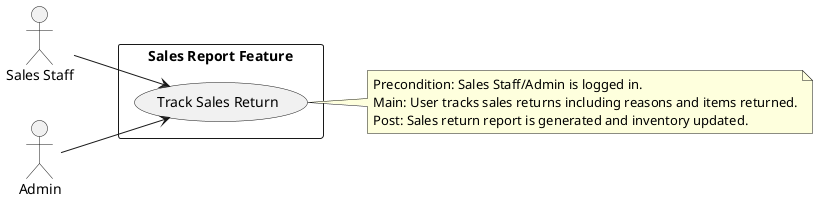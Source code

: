 @startuml
left to right direction

actor "Sales Staff" as Sales
actor "Admin" as Admin

rectangle "Sales Report Feature" as System {
    usecase "Track Sales Return" as UC_SalesReturn
}

Sales --> UC_SalesReturn
Admin --> UC_SalesReturn

note right of UC_SalesReturn
    Precondition: Sales Staff/Admin is logged in.
    Main: User tracks sales returns including reasons and items returned.
    Post: Sales return report is generated and inventory updated.
end note

@enduml
